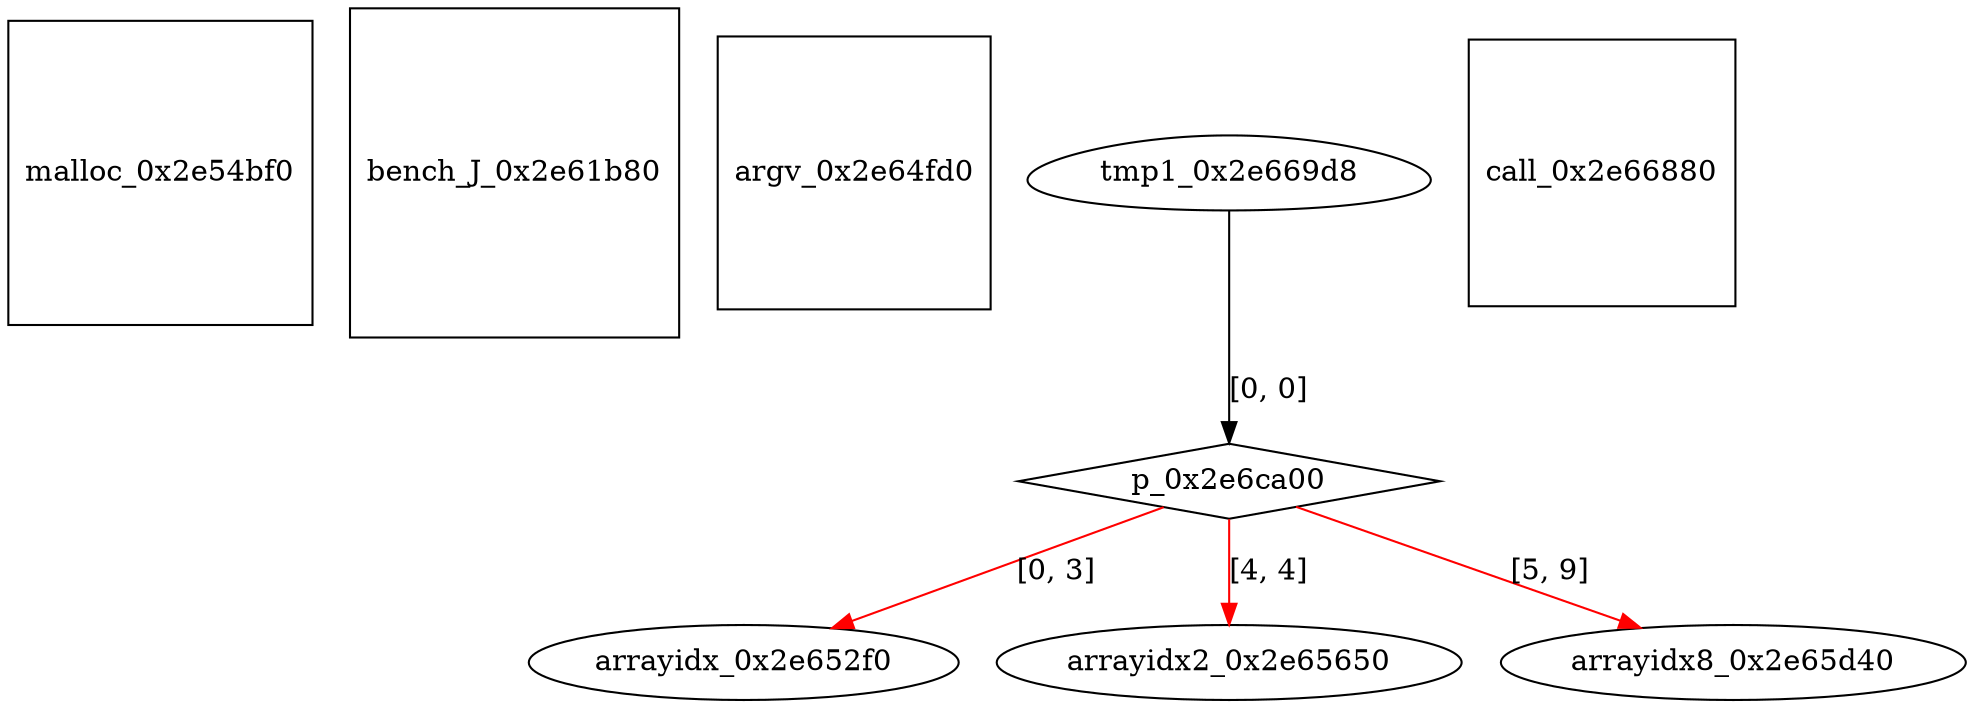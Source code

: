 digraph grafico {
"malloc_0x2e54bf0" [shape=square];
"bench_J_0x2e61b80" [shape=square];
"argv_0x2e64fd0" [shape=square];
"arrayidx_0x2e652f0" [shape=ellipse];
"p_0x2e6ca00" -> "arrayidx_0x2e652f0" [label="[0, 3]",color=red];
"arrayidx2_0x2e65650" [shape=ellipse];
"p_0x2e6ca00" -> "arrayidx2_0x2e65650" [label="[4, 4]",color=red];
"arrayidx8_0x2e65d40" [shape=ellipse];
"p_0x2e6ca00" -> "arrayidx8_0x2e65d40" [label="[5, 9]",color=red];
"call_0x2e66880" [shape=square];
"tmp1_0x2e669d8" [shape=egg];
"p_0x2e6ca00" [shape=diamond];
"tmp1_0x2e669d8" -> "p_0x2e6ca00" [label="[0, 0]"];
}